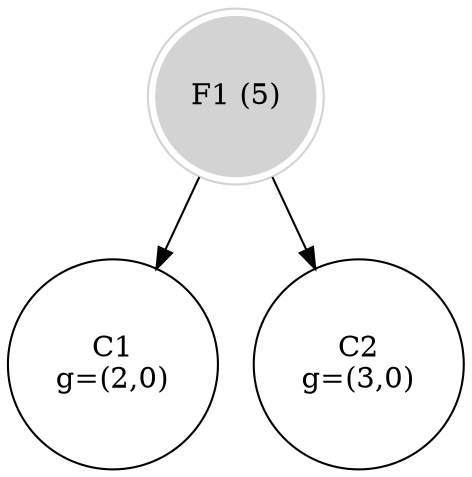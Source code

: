 // Uncapacitated Facility Location
digraph G {
	F1 [label="F1 (5)" color=lightgrey shape=doublecircle style=filled]
	C1 [label="C1
g=(2,0)" shape=circle]
	C2 [label="C2
g=(3,0)" shape=circle]
	F1 -> C1
	F1 -> C2
}
